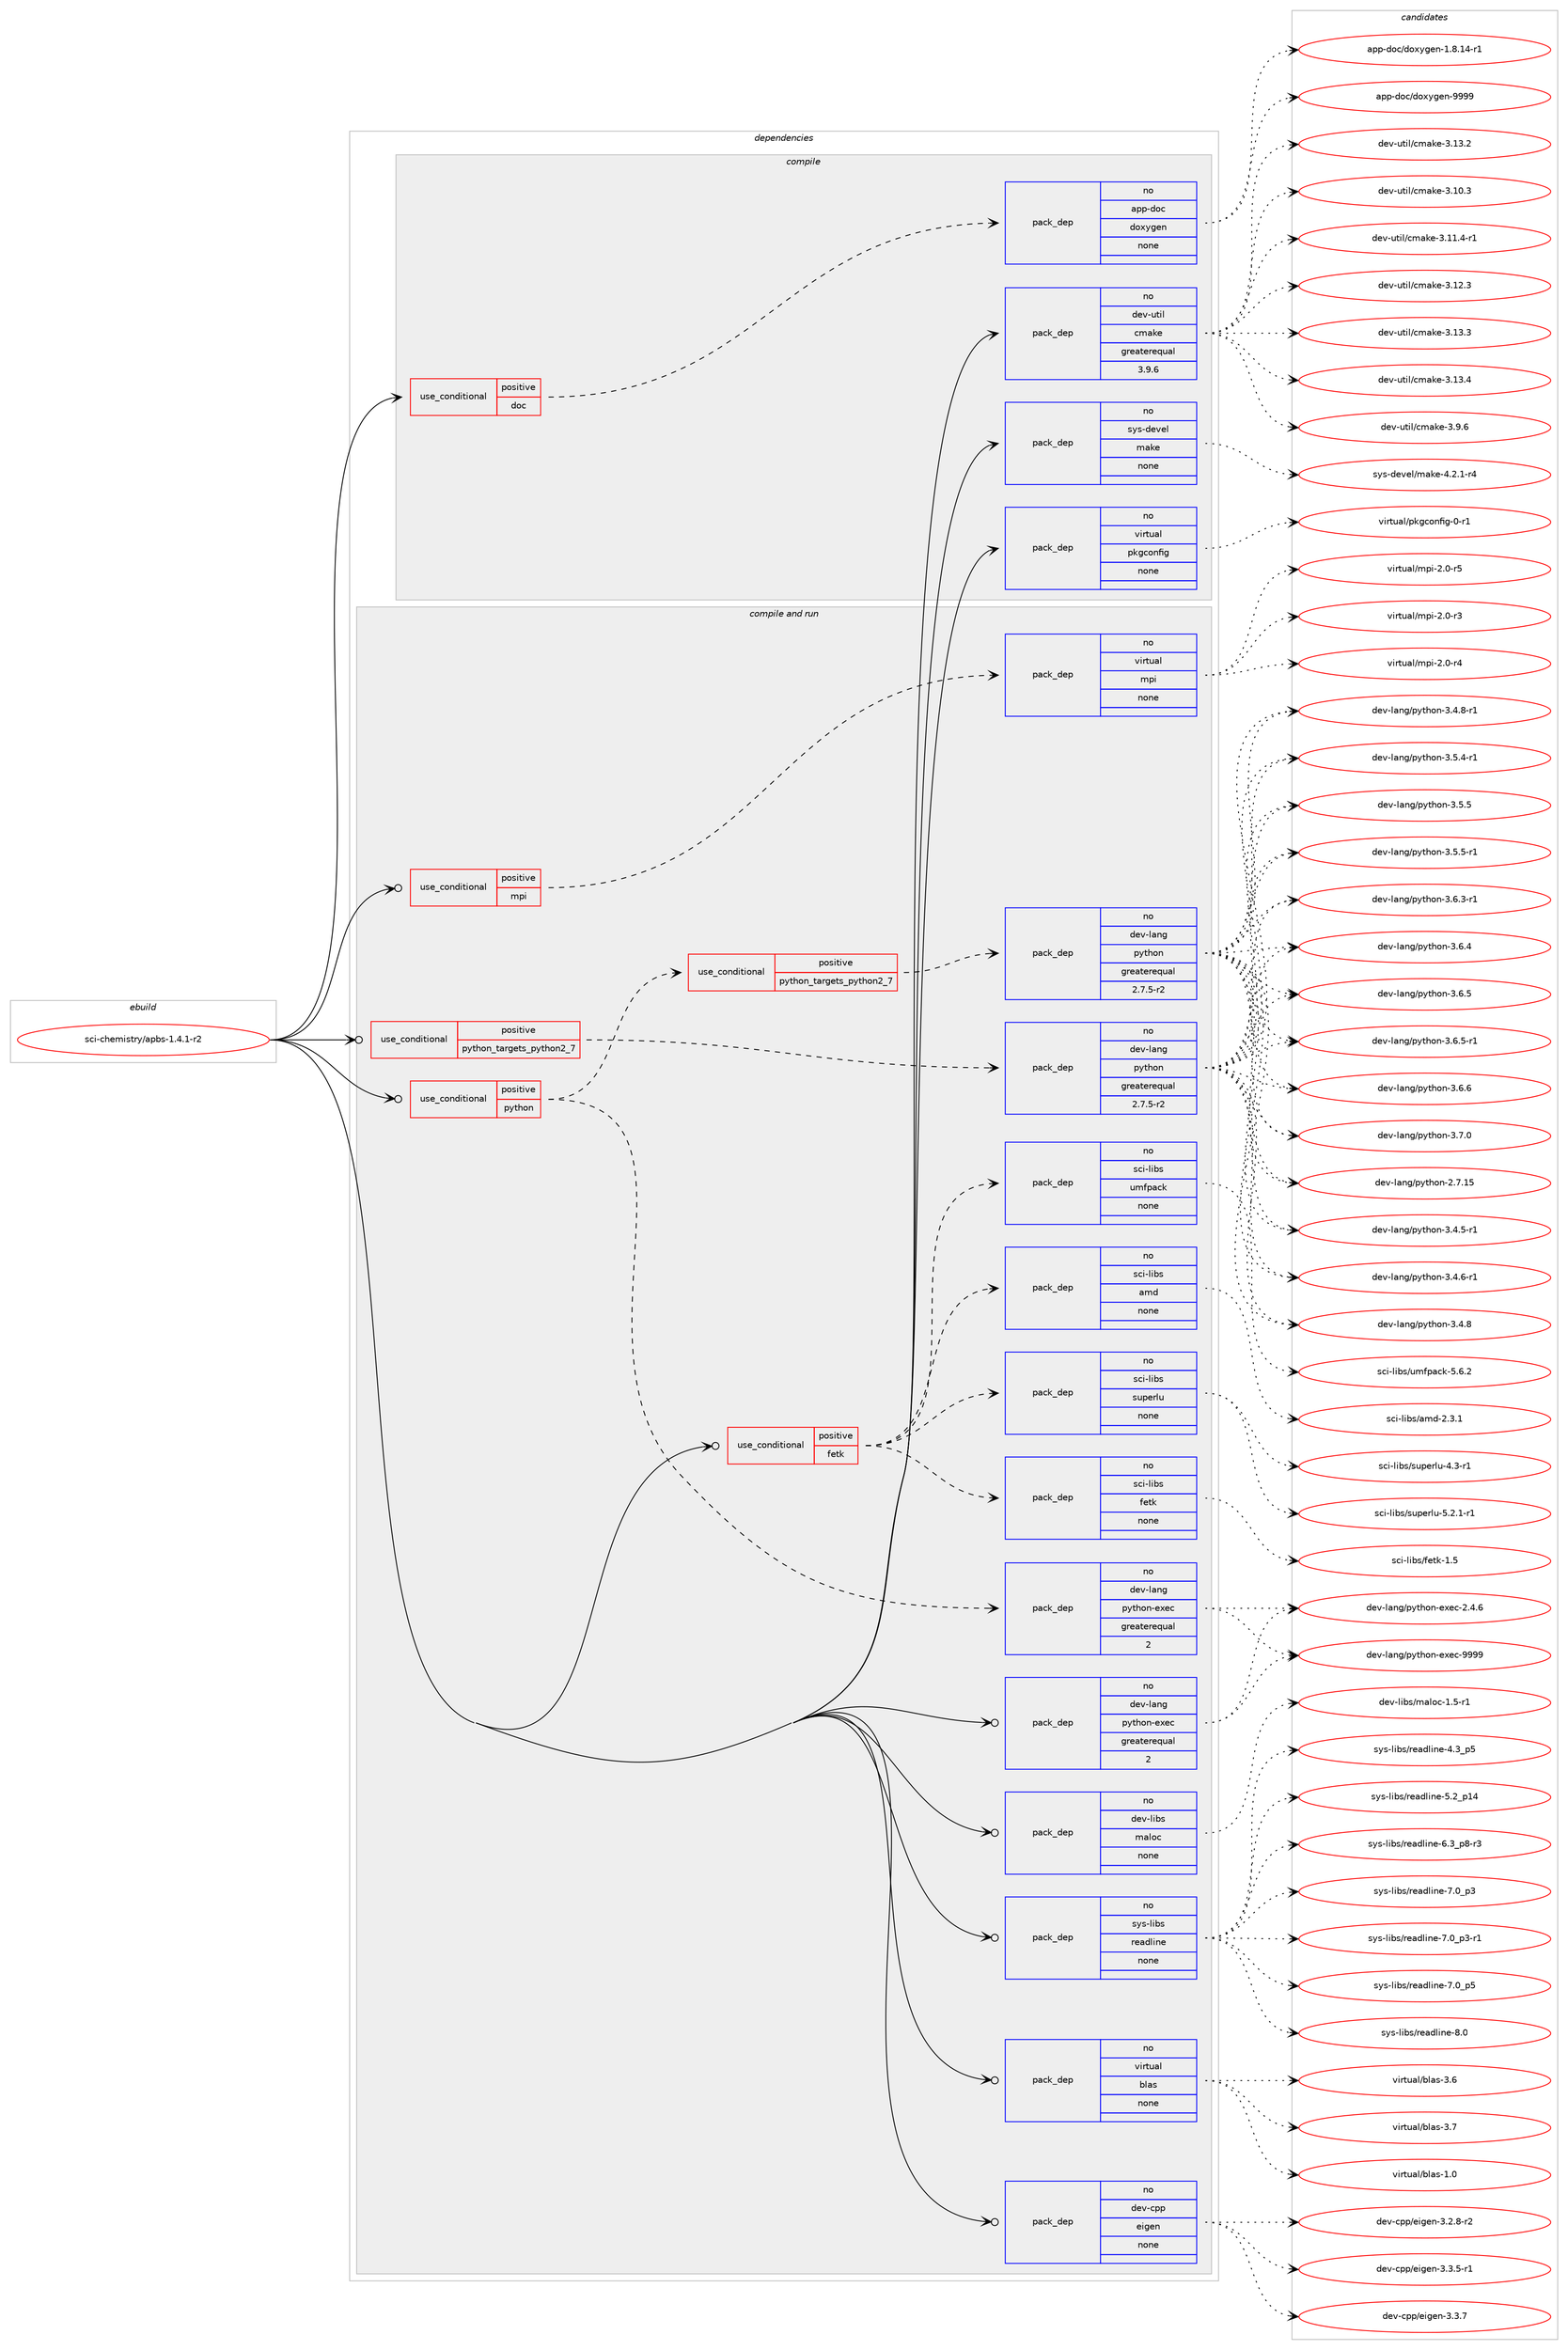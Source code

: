 digraph prolog {

# *************
# Graph options
# *************

newrank=true;
concentrate=true;
compound=true;
graph [rankdir=LR,fontname=Helvetica,fontsize=10,ranksep=1.5];#, ranksep=2.5, nodesep=0.2];
edge  [arrowhead=vee];
node  [fontname=Helvetica,fontsize=10];

# **********
# The ebuild
# **********

subgraph cluster_leftcol {
color=gray;
rank=same;
label=<<i>ebuild</i>>;
id [label="sci-chemistry/apbs-1.4.1-r2", color=red, width=4, href="../sci-chemistry/apbs-1.4.1-r2.svg"];
}

# ****************
# The dependencies
# ****************

subgraph cluster_midcol {
color=gray;
label=<<i>dependencies</i>>;
subgraph cluster_compile {
fillcolor="#eeeeee";
style=filled;
label=<<i>compile</i>>;
subgraph cond802 {
dependency4630 [label=<<TABLE BORDER="0" CELLBORDER="1" CELLSPACING="0" CELLPADDING="4"><TR><TD ROWSPAN="3" CELLPADDING="10">use_conditional</TD></TR><TR><TD>positive</TD></TR><TR><TD>doc</TD></TR></TABLE>>, shape=none, color=red];
subgraph pack3697 {
dependency4631 [label=<<TABLE BORDER="0" CELLBORDER="1" CELLSPACING="0" CELLPADDING="4" WIDTH="220"><TR><TD ROWSPAN="6" CELLPADDING="30">pack_dep</TD></TR><TR><TD WIDTH="110">no</TD></TR><TR><TD>app-doc</TD></TR><TR><TD>doxygen</TD></TR><TR><TD>none</TD></TR><TR><TD></TD></TR></TABLE>>, shape=none, color=blue];
}
dependency4630:e -> dependency4631:w [weight=20,style="dashed",arrowhead="vee"];
}
id:e -> dependency4630:w [weight=20,style="solid",arrowhead="vee"];
subgraph pack3698 {
dependency4632 [label=<<TABLE BORDER="0" CELLBORDER="1" CELLSPACING="0" CELLPADDING="4" WIDTH="220"><TR><TD ROWSPAN="6" CELLPADDING="30">pack_dep</TD></TR><TR><TD WIDTH="110">no</TD></TR><TR><TD>dev-util</TD></TR><TR><TD>cmake</TD></TR><TR><TD>greaterequal</TD></TR><TR><TD>3.9.6</TD></TR></TABLE>>, shape=none, color=blue];
}
id:e -> dependency4632:w [weight=20,style="solid",arrowhead="vee"];
subgraph pack3699 {
dependency4633 [label=<<TABLE BORDER="0" CELLBORDER="1" CELLSPACING="0" CELLPADDING="4" WIDTH="220"><TR><TD ROWSPAN="6" CELLPADDING="30">pack_dep</TD></TR><TR><TD WIDTH="110">no</TD></TR><TR><TD>sys-devel</TD></TR><TR><TD>make</TD></TR><TR><TD>none</TD></TR><TR><TD></TD></TR></TABLE>>, shape=none, color=blue];
}
id:e -> dependency4633:w [weight=20,style="solid",arrowhead="vee"];
subgraph pack3700 {
dependency4634 [label=<<TABLE BORDER="0" CELLBORDER="1" CELLSPACING="0" CELLPADDING="4" WIDTH="220"><TR><TD ROWSPAN="6" CELLPADDING="30">pack_dep</TD></TR><TR><TD WIDTH="110">no</TD></TR><TR><TD>virtual</TD></TR><TR><TD>pkgconfig</TD></TR><TR><TD>none</TD></TR><TR><TD></TD></TR></TABLE>>, shape=none, color=blue];
}
id:e -> dependency4634:w [weight=20,style="solid",arrowhead="vee"];
}
subgraph cluster_compileandrun {
fillcolor="#eeeeee";
style=filled;
label=<<i>compile and run</i>>;
subgraph cond803 {
dependency4635 [label=<<TABLE BORDER="0" CELLBORDER="1" CELLSPACING="0" CELLPADDING="4"><TR><TD ROWSPAN="3" CELLPADDING="10">use_conditional</TD></TR><TR><TD>positive</TD></TR><TR><TD>fetk</TD></TR></TABLE>>, shape=none, color=red];
subgraph pack3701 {
dependency4636 [label=<<TABLE BORDER="0" CELLBORDER="1" CELLSPACING="0" CELLPADDING="4" WIDTH="220"><TR><TD ROWSPAN="6" CELLPADDING="30">pack_dep</TD></TR><TR><TD WIDTH="110">no</TD></TR><TR><TD>sci-libs</TD></TR><TR><TD>amd</TD></TR><TR><TD>none</TD></TR><TR><TD></TD></TR></TABLE>>, shape=none, color=blue];
}
dependency4635:e -> dependency4636:w [weight=20,style="dashed",arrowhead="vee"];
subgraph pack3702 {
dependency4637 [label=<<TABLE BORDER="0" CELLBORDER="1" CELLSPACING="0" CELLPADDING="4" WIDTH="220"><TR><TD ROWSPAN="6" CELLPADDING="30">pack_dep</TD></TR><TR><TD WIDTH="110">no</TD></TR><TR><TD>sci-libs</TD></TR><TR><TD>fetk</TD></TR><TR><TD>none</TD></TR><TR><TD></TD></TR></TABLE>>, shape=none, color=blue];
}
dependency4635:e -> dependency4637:w [weight=20,style="dashed",arrowhead="vee"];
subgraph pack3703 {
dependency4638 [label=<<TABLE BORDER="0" CELLBORDER="1" CELLSPACING="0" CELLPADDING="4" WIDTH="220"><TR><TD ROWSPAN="6" CELLPADDING="30">pack_dep</TD></TR><TR><TD WIDTH="110">no</TD></TR><TR><TD>sci-libs</TD></TR><TR><TD>superlu</TD></TR><TR><TD>none</TD></TR><TR><TD></TD></TR></TABLE>>, shape=none, color=blue];
}
dependency4635:e -> dependency4638:w [weight=20,style="dashed",arrowhead="vee"];
subgraph pack3704 {
dependency4639 [label=<<TABLE BORDER="0" CELLBORDER="1" CELLSPACING="0" CELLPADDING="4" WIDTH="220"><TR><TD ROWSPAN="6" CELLPADDING="30">pack_dep</TD></TR><TR><TD WIDTH="110">no</TD></TR><TR><TD>sci-libs</TD></TR><TR><TD>umfpack</TD></TR><TR><TD>none</TD></TR><TR><TD></TD></TR></TABLE>>, shape=none, color=blue];
}
dependency4635:e -> dependency4639:w [weight=20,style="dashed",arrowhead="vee"];
}
id:e -> dependency4635:w [weight=20,style="solid",arrowhead="odotvee"];
subgraph cond804 {
dependency4640 [label=<<TABLE BORDER="0" CELLBORDER="1" CELLSPACING="0" CELLPADDING="4"><TR><TD ROWSPAN="3" CELLPADDING="10">use_conditional</TD></TR><TR><TD>positive</TD></TR><TR><TD>mpi</TD></TR></TABLE>>, shape=none, color=red];
subgraph pack3705 {
dependency4641 [label=<<TABLE BORDER="0" CELLBORDER="1" CELLSPACING="0" CELLPADDING="4" WIDTH="220"><TR><TD ROWSPAN="6" CELLPADDING="30">pack_dep</TD></TR><TR><TD WIDTH="110">no</TD></TR><TR><TD>virtual</TD></TR><TR><TD>mpi</TD></TR><TR><TD>none</TD></TR><TR><TD></TD></TR></TABLE>>, shape=none, color=blue];
}
dependency4640:e -> dependency4641:w [weight=20,style="dashed",arrowhead="vee"];
}
id:e -> dependency4640:w [weight=20,style="solid",arrowhead="odotvee"];
subgraph cond805 {
dependency4642 [label=<<TABLE BORDER="0" CELLBORDER="1" CELLSPACING="0" CELLPADDING="4"><TR><TD ROWSPAN="3" CELLPADDING="10">use_conditional</TD></TR><TR><TD>positive</TD></TR><TR><TD>python</TD></TR></TABLE>>, shape=none, color=red];
subgraph cond806 {
dependency4643 [label=<<TABLE BORDER="0" CELLBORDER="1" CELLSPACING="0" CELLPADDING="4"><TR><TD ROWSPAN="3" CELLPADDING="10">use_conditional</TD></TR><TR><TD>positive</TD></TR><TR><TD>python_targets_python2_7</TD></TR></TABLE>>, shape=none, color=red];
subgraph pack3706 {
dependency4644 [label=<<TABLE BORDER="0" CELLBORDER="1" CELLSPACING="0" CELLPADDING="4" WIDTH="220"><TR><TD ROWSPAN="6" CELLPADDING="30">pack_dep</TD></TR><TR><TD WIDTH="110">no</TD></TR><TR><TD>dev-lang</TD></TR><TR><TD>python</TD></TR><TR><TD>greaterequal</TD></TR><TR><TD>2.7.5-r2</TD></TR></TABLE>>, shape=none, color=blue];
}
dependency4643:e -> dependency4644:w [weight=20,style="dashed",arrowhead="vee"];
}
dependency4642:e -> dependency4643:w [weight=20,style="dashed",arrowhead="vee"];
subgraph pack3707 {
dependency4645 [label=<<TABLE BORDER="0" CELLBORDER="1" CELLSPACING="0" CELLPADDING="4" WIDTH="220"><TR><TD ROWSPAN="6" CELLPADDING="30">pack_dep</TD></TR><TR><TD WIDTH="110">no</TD></TR><TR><TD>dev-lang</TD></TR><TR><TD>python-exec</TD></TR><TR><TD>greaterequal</TD></TR><TR><TD>2</TD></TR></TABLE>>, shape=none, color=blue];
}
dependency4642:e -> dependency4645:w [weight=20,style="dashed",arrowhead="vee"];
}
id:e -> dependency4642:w [weight=20,style="solid",arrowhead="odotvee"];
subgraph cond807 {
dependency4646 [label=<<TABLE BORDER="0" CELLBORDER="1" CELLSPACING="0" CELLPADDING="4"><TR><TD ROWSPAN="3" CELLPADDING="10">use_conditional</TD></TR><TR><TD>positive</TD></TR><TR><TD>python_targets_python2_7</TD></TR></TABLE>>, shape=none, color=red];
subgraph pack3708 {
dependency4647 [label=<<TABLE BORDER="0" CELLBORDER="1" CELLSPACING="0" CELLPADDING="4" WIDTH="220"><TR><TD ROWSPAN="6" CELLPADDING="30">pack_dep</TD></TR><TR><TD WIDTH="110">no</TD></TR><TR><TD>dev-lang</TD></TR><TR><TD>python</TD></TR><TR><TD>greaterequal</TD></TR><TR><TD>2.7.5-r2</TD></TR></TABLE>>, shape=none, color=blue];
}
dependency4646:e -> dependency4647:w [weight=20,style="dashed",arrowhead="vee"];
}
id:e -> dependency4646:w [weight=20,style="solid",arrowhead="odotvee"];
subgraph pack3709 {
dependency4648 [label=<<TABLE BORDER="0" CELLBORDER="1" CELLSPACING="0" CELLPADDING="4" WIDTH="220"><TR><TD ROWSPAN="6" CELLPADDING="30">pack_dep</TD></TR><TR><TD WIDTH="110">no</TD></TR><TR><TD>dev-cpp</TD></TR><TR><TD>eigen</TD></TR><TR><TD>none</TD></TR><TR><TD></TD></TR></TABLE>>, shape=none, color=blue];
}
id:e -> dependency4648:w [weight=20,style="solid",arrowhead="odotvee"];
subgraph pack3710 {
dependency4649 [label=<<TABLE BORDER="0" CELLBORDER="1" CELLSPACING="0" CELLPADDING="4" WIDTH="220"><TR><TD ROWSPAN="6" CELLPADDING="30">pack_dep</TD></TR><TR><TD WIDTH="110">no</TD></TR><TR><TD>dev-lang</TD></TR><TR><TD>python-exec</TD></TR><TR><TD>greaterequal</TD></TR><TR><TD>2</TD></TR></TABLE>>, shape=none, color=blue];
}
id:e -> dependency4649:w [weight=20,style="solid",arrowhead="odotvee"];
subgraph pack3711 {
dependency4650 [label=<<TABLE BORDER="0" CELLBORDER="1" CELLSPACING="0" CELLPADDING="4" WIDTH="220"><TR><TD ROWSPAN="6" CELLPADDING="30">pack_dep</TD></TR><TR><TD WIDTH="110">no</TD></TR><TR><TD>dev-libs</TD></TR><TR><TD>maloc</TD></TR><TR><TD>none</TD></TR><TR><TD></TD></TR></TABLE>>, shape=none, color=blue];
}
id:e -> dependency4650:w [weight=20,style="solid",arrowhead="odotvee"];
subgraph pack3712 {
dependency4651 [label=<<TABLE BORDER="0" CELLBORDER="1" CELLSPACING="0" CELLPADDING="4" WIDTH="220"><TR><TD ROWSPAN="6" CELLPADDING="30">pack_dep</TD></TR><TR><TD WIDTH="110">no</TD></TR><TR><TD>sys-libs</TD></TR><TR><TD>readline</TD></TR><TR><TD>none</TD></TR><TR><TD></TD></TR></TABLE>>, shape=none, color=blue];
}
id:e -> dependency4651:w [weight=20,style="solid",arrowhead="odotvee"];
subgraph pack3713 {
dependency4652 [label=<<TABLE BORDER="0" CELLBORDER="1" CELLSPACING="0" CELLPADDING="4" WIDTH="220"><TR><TD ROWSPAN="6" CELLPADDING="30">pack_dep</TD></TR><TR><TD WIDTH="110">no</TD></TR><TR><TD>virtual</TD></TR><TR><TD>blas</TD></TR><TR><TD>none</TD></TR><TR><TD></TD></TR></TABLE>>, shape=none, color=blue];
}
id:e -> dependency4652:w [weight=20,style="solid",arrowhead="odotvee"];
}
subgraph cluster_run {
fillcolor="#eeeeee";
style=filled;
label=<<i>run</i>>;
}
}

# **************
# The candidates
# **************

subgraph cluster_choices {
rank=same;
color=gray;
label=<<i>candidates</i>>;

subgraph choice3697 {
color=black;
nodesep=1;
choice97112112451001119947100111120121103101110454946564649524511449 [label="app-doc/doxygen-1.8.14-r1", color=red, width=4,href="../app-doc/doxygen-1.8.14-r1.svg"];
choice971121124510011199471001111201211031011104557575757 [label="app-doc/doxygen-9999", color=red, width=4,href="../app-doc/doxygen-9999.svg"];
dependency4631:e -> choice97112112451001119947100111120121103101110454946564649524511449:w [style=dotted,weight="100"];
dependency4631:e -> choice971121124510011199471001111201211031011104557575757:w [style=dotted,weight="100"];
}
subgraph choice3698 {
color=black;
nodesep=1;
choice1001011184511711610510847991099710710145514649514650 [label="dev-util/cmake-3.13.2", color=red, width=4,href="../dev-util/cmake-3.13.2.svg"];
choice1001011184511711610510847991099710710145514649484651 [label="dev-util/cmake-3.10.3", color=red, width=4,href="../dev-util/cmake-3.10.3.svg"];
choice10010111845117116105108479910997107101455146494946524511449 [label="dev-util/cmake-3.11.4-r1", color=red, width=4,href="../dev-util/cmake-3.11.4-r1.svg"];
choice1001011184511711610510847991099710710145514649504651 [label="dev-util/cmake-3.12.3", color=red, width=4,href="../dev-util/cmake-3.12.3.svg"];
choice1001011184511711610510847991099710710145514649514651 [label="dev-util/cmake-3.13.3", color=red, width=4,href="../dev-util/cmake-3.13.3.svg"];
choice1001011184511711610510847991099710710145514649514652 [label="dev-util/cmake-3.13.4", color=red, width=4,href="../dev-util/cmake-3.13.4.svg"];
choice10010111845117116105108479910997107101455146574654 [label="dev-util/cmake-3.9.6", color=red, width=4,href="../dev-util/cmake-3.9.6.svg"];
dependency4632:e -> choice1001011184511711610510847991099710710145514649514650:w [style=dotted,weight="100"];
dependency4632:e -> choice1001011184511711610510847991099710710145514649484651:w [style=dotted,weight="100"];
dependency4632:e -> choice10010111845117116105108479910997107101455146494946524511449:w [style=dotted,weight="100"];
dependency4632:e -> choice1001011184511711610510847991099710710145514649504651:w [style=dotted,weight="100"];
dependency4632:e -> choice1001011184511711610510847991099710710145514649514651:w [style=dotted,weight="100"];
dependency4632:e -> choice1001011184511711610510847991099710710145514649514652:w [style=dotted,weight="100"];
dependency4632:e -> choice10010111845117116105108479910997107101455146574654:w [style=dotted,weight="100"];
}
subgraph choice3699 {
color=black;
nodesep=1;
choice1151211154510010111810110847109971071014552465046494511452 [label="sys-devel/make-4.2.1-r4", color=red, width=4,href="../sys-devel/make-4.2.1-r4.svg"];
dependency4633:e -> choice1151211154510010111810110847109971071014552465046494511452:w [style=dotted,weight="100"];
}
subgraph choice3700 {
color=black;
nodesep=1;
choice11810511411611797108471121071039911111010210510345484511449 [label="virtual/pkgconfig-0-r1", color=red, width=4,href="../virtual/pkgconfig-0-r1.svg"];
dependency4634:e -> choice11810511411611797108471121071039911111010210510345484511449:w [style=dotted,weight="100"];
}
subgraph choice3701 {
color=black;
nodesep=1;
choice1159910545108105981154797109100455046514649 [label="sci-libs/amd-2.3.1", color=red, width=4,href="../sci-libs/amd-2.3.1.svg"];
dependency4636:e -> choice1159910545108105981154797109100455046514649:w [style=dotted,weight="100"];
}
subgraph choice3702 {
color=black;
nodesep=1;
choice1159910545108105981154710210111610745494653 [label="sci-libs/fetk-1.5", color=red, width=4,href="../sci-libs/fetk-1.5.svg"];
dependency4637:e -> choice1159910545108105981154710210111610745494653:w [style=dotted,weight="100"];
}
subgraph choice3703 {
color=black;
nodesep=1;
choice11599105451081059811547115117112101114108117455246514511449 [label="sci-libs/superlu-4.3-r1", color=red, width=4,href="../sci-libs/superlu-4.3-r1.svg"];
choice115991054510810598115471151171121011141081174553465046494511449 [label="sci-libs/superlu-5.2.1-r1", color=red, width=4,href="../sci-libs/superlu-5.2.1-r1.svg"];
dependency4638:e -> choice11599105451081059811547115117112101114108117455246514511449:w [style=dotted,weight="100"];
dependency4638:e -> choice115991054510810598115471151171121011141081174553465046494511449:w [style=dotted,weight="100"];
}
subgraph choice3704 {
color=black;
nodesep=1;
choice115991054510810598115471171091021129799107455346544650 [label="sci-libs/umfpack-5.6.2", color=red, width=4,href="../sci-libs/umfpack-5.6.2.svg"];
dependency4639:e -> choice115991054510810598115471171091021129799107455346544650:w [style=dotted,weight="100"];
}
subgraph choice3705 {
color=black;
nodesep=1;
choice1181051141161179710847109112105455046484511451 [label="virtual/mpi-2.0-r3", color=red, width=4,href="../virtual/mpi-2.0-r3.svg"];
choice1181051141161179710847109112105455046484511452 [label="virtual/mpi-2.0-r4", color=red, width=4,href="../virtual/mpi-2.0-r4.svg"];
choice1181051141161179710847109112105455046484511453 [label="virtual/mpi-2.0-r5", color=red, width=4,href="../virtual/mpi-2.0-r5.svg"];
dependency4641:e -> choice1181051141161179710847109112105455046484511451:w [style=dotted,weight="100"];
dependency4641:e -> choice1181051141161179710847109112105455046484511452:w [style=dotted,weight="100"];
dependency4641:e -> choice1181051141161179710847109112105455046484511453:w [style=dotted,weight="100"];
}
subgraph choice3706 {
color=black;
nodesep=1;
choice10010111845108971101034711212111610411111045504655464953 [label="dev-lang/python-2.7.15", color=red, width=4,href="../dev-lang/python-2.7.15.svg"];
choice1001011184510897110103471121211161041111104551465246534511449 [label="dev-lang/python-3.4.5-r1", color=red, width=4,href="../dev-lang/python-3.4.5-r1.svg"];
choice1001011184510897110103471121211161041111104551465246544511449 [label="dev-lang/python-3.4.6-r1", color=red, width=4,href="../dev-lang/python-3.4.6-r1.svg"];
choice100101118451089711010347112121116104111110455146524656 [label="dev-lang/python-3.4.8", color=red, width=4,href="../dev-lang/python-3.4.8.svg"];
choice1001011184510897110103471121211161041111104551465246564511449 [label="dev-lang/python-3.4.8-r1", color=red, width=4,href="../dev-lang/python-3.4.8-r1.svg"];
choice1001011184510897110103471121211161041111104551465346524511449 [label="dev-lang/python-3.5.4-r1", color=red, width=4,href="../dev-lang/python-3.5.4-r1.svg"];
choice100101118451089711010347112121116104111110455146534653 [label="dev-lang/python-3.5.5", color=red, width=4,href="../dev-lang/python-3.5.5.svg"];
choice1001011184510897110103471121211161041111104551465346534511449 [label="dev-lang/python-3.5.5-r1", color=red, width=4,href="../dev-lang/python-3.5.5-r1.svg"];
choice1001011184510897110103471121211161041111104551465446514511449 [label="dev-lang/python-3.6.3-r1", color=red, width=4,href="../dev-lang/python-3.6.3-r1.svg"];
choice100101118451089711010347112121116104111110455146544652 [label="dev-lang/python-3.6.4", color=red, width=4,href="../dev-lang/python-3.6.4.svg"];
choice100101118451089711010347112121116104111110455146544653 [label="dev-lang/python-3.6.5", color=red, width=4,href="../dev-lang/python-3.6.5.svg"];
choice1001011184510897110103471121211161041111104551465446534511449 [label="dev-lang/python-3.6.5-r1", color=red, width=4,href="../dev-lang/python-3.6.5-r1.svg"];
choice100101118451089711010347112121116104111110455146544654 [label="dev-lang/python-3.6.6", color=red, width=4,href="../dev-lang/python-3.6.6.svg"];
choice100101118451089711010347112121116104111110455146554648 [label="dev-lang/python-3.7.0", color=red, width=4,href="../dev-lang/python-3.7.0.svg"];
dependency4644:e -> choice10010111845108971101034711212111610411111045504655464953:w [style=dotted,weight="100"];
dependency4644:e -> choice1001011184510897110103471121211161041111104551465246534511449:w [style=dotted,weight="100"];
dependency4644:e -> choice1001011184510897110103471121211161041111104551465246544511449:w [style=dotted,weight="100"];
dependency4644:e -> choice100101118451089711010347112121116104111110455146524656:w [style=dotted,weight="100"];
dependency4644:e -> choice1001011184510897110103471121211161041111104551465246564511449:w [style=dotted,weight="100"];
dependency4644:e -> choice1001011184510897110103471121211161041111104551465346524511449:w [style=dotted,weight="100"];
dependency4644:e -> choice100101118451089711010347112121116104111110455146534653:w [style=dotted,weight="100"];
dependency4644:e -> choice1001011184510897110103471121211161041111104551465346534511449:w [style=dotted,weight="100"];
dependency4644:e -> choice1001011184510897110103471121211161041111104551465446514511449:w [style=dotted,weight="100"];
dependency4644:e -> choice100101118451089711010347112121116104111110455146544652:w [style=dotted,weight="100"];
dependency4644:e -> choice100101118451089711010347112121116104111110455146544653:w [style=dotted,weight="100"];
dependency4644:e -> choice1001011184510897110103471121211161041111104551465446534511449:w [style=dotted,weight="100"];
dependency4644:e -> choice100101118451089711010347112121116104111110455146544654:w [style=dotted,weight="100"];
dependency4644:e -> choice100101118451089711010347112121116104111110455146554648:w [style=dotted,weight="100"];
}
subgraph choice3707 {
color=black;
nodesep=1;
choice1001011184510897110103471121211161041111104510112010199455046524654 [label="dev-lang/python-exec-2.4.6", color=red, width=4,href="../dev-lang/python-exec-2.4.6.svg"];
choice10010111845108971101034711212111610411111045101120101994557575757 [label="dev-lang/python-exec-9999", color=red, width=4,href="../dev-lang/python-exec-9999.svg"];
dependency4645:e -> choice1001011184510897110103471121211161041111104510112010199455046524654:w [style=dotted,weight="100"];
dependency4645:e -> choice10010111845108971101034711212111610411111045101120101994557575757:w [style=dotted,weight="100"];
}
subgraph choice3708 {
color=black;
nodesep=1;
choice10010111845108971101034711212111610411111045504655464953 [label="dev-lang/python-2.7.15", color=red, width=4,href="../dev-lang/python-2.7.15.svg"];
choice1001011184510897110103471121211161041111104551465246534511449 [label="dev-lang/python-3.4.5-r1", color=red, width=4,href="../dev-lang/python-3.4.5-r1.svg"];
choice1001011184510897110103471121211161041111104551465246544511449 [label="dev-lang/python-3.4.6-r1", color=red, width=4,href="../dev-lang/python-3.4.6-r1.svg"];
choice100101118451089711010347112121116104111110455146524656 [label="dev-lang/python-3.4.8", color=red, width=4,href="../dev-lang/python-3.4.8.svg"];
choice1001011184510897110103471121211161041111104551465246564511449 [label="dev-lang/python-3.4.8-r1", color=red, width=4,href="../dev-lang/python-3.4.8-r1.svg"];
choice1001011184510897110103471121211161041111104551465346524511449 [label="dev-lang/python-3.5.4-r1", color=red, width=4,href="../dev-lang/python-3.5.4-r1.svg"];
choice100101118451089711010347112121116104111110455146534653 [label="dev-lang/python-3.5.5", color=red, width=4,href="../dev-lang/python-3.5.5.svg"];
choice1001011184510897110103471121211161041111104551465346534511449 [label="dev-lang/python-3.5.5-r1", color=red, width=4,href="../dev-lang/python-3.5.5-r1.svg"];
choice1001011184510897110103471121211161041111104551465446514511449 [label="dev-lang/python-3.6.3-r1", color=red, width=4,href="../dev-lang/python-3.6.3-r1.svg"];
choice100101118451089711010347112121116104111110455146544652 [label="dev-lang/python-3.6.4", color=red, width=4,href="../dev-lang/python-3.6.4.svg"];
choice100101118451089711010347112121116104111110455146544653 [label="dev-lang/python-3.6.5", color=red, width=4,href="../dev-lang/python-3.6.5.svg"];
choice1001011184510897110103471121211161041111104551465446534511449 [label="dev-lang/python-3.6.5-r1", color=red, width=4,href="../dev-lang/python-3.6.5-r1.svg"];
choice100101118451089711010347112121116104111110455146544654 [label="dev-lang/python-3.6.6", color=red, width=4,href="../dev-lang/python-3.6.6.svg"];
choice100101118451089711010347112121116104111110455146554648 [label="dev-lang/python-3.7.0", color=red, width=4,href="../dev-lang/python-3.7.0.svg"];
dependency4647:e -> choice10010111845108971101034711212111610411111045504655464953:w [style=dotted,weight="100"];
dependency4647:e -> choice1001011184510897110103471121211161041111104551465246534511449:w [style=dotted,weight="100"];
dependency4647:e -> choice1001011184510897110103471121211161041111104551465246544511449:w [style=dotted,weight="100"];
dependency4647:e -> choice100101118451089711010347112121116104111110455146524656:w [style=dotted,weight="100"];
dependency4647:e -> choice1001011184510897110103471121211161041111104551465246564511449:w [style=dotted,weight="100"];
dependency4647:e -> choice1001011184510897110103471121211161041111104551465346524511449:w [style=dotted,weight="100"];
dependency4647:e -> choice100101118451089711010347112121116104111110455146534653:w [style=dotted,weight="100"];
dependency4647:e -> choice1001011184510897110103471121211161041111104551465346534511449:w [style=dotted,weight="100"];
dependency4647:e -> choice1001011184510897110103471121211161041111104551465446514511449:w [style=dotted,weight="100"];
dependency4647:e -> choice100101118451089711010347112121116104111110455146544652:w [style=dotted,weight="100"];
dependency4647:e -> choice100101118451089711010347112121116104111110455146544653:w [style=dotted,weight="100"];
dependency4647:e -> choice1001011184510897110103471121211161041111104551465446534511449:w [style=dotted,weight="100"];
dependency4647:e -> choice100101118451089711010347112121116104111110455146544654:w [style=dotted,weight="100"];
dependency4647:e -> choice100101118451089711010347112121116104111110455146554648:w [style=dotted,weight="100"];
}
subgraph choice3709 {
color=black;
nodesep=1;
choice1001011184599112112471011051031011104551465046564511450 [label="dev-cpp/eigen-3.2.8-r2", color=red, width=4,href="../dev-cpp/eigen-3.2.8-r2.svg"];
choice1001011184599112112471011051031011104551465146534511449 [label="dev-cpp/eigen-3.3.5-r1", color=red, width=4,href="../dev-cpp/eigen-3.3.5-r1.svg"];
choice100101118459911211247101105103101110455146514655 [label="dev-cpp/eigen-3.3.7", color=red, width=4,href="../dev-cpp/eigen-3.3.7.svg"];
dependency4648:e -> choice1001011184599112112471011051031011104551465046564511450:w [style=dotted,weight="100"];
dependency4648:e -> choice1001011184599112112471011051031011104551465146534511449:w [style=dotted,weight="100"];
dependency4648:e -> choice100101118459911211247101105103101110455146514655:w [style=dotted,weight="100"];
}
subgraph choice3710 {
color=black;
nodesep=1;
choice1001011184510897110103471121211161041111104510112010199455046524654 [label="dev-lang/python-exec-2.4.6", color=red, width=4,href="../dev-lang/python-exec-2.4.6.svg"];
choice10010111845108971101034711212111610411111045101120101994557575757 [label="dev-lang/python-exec-9999", color=red, width=4,href="../dev-lang/python-exec-9999.svg"];
dependency4649:e -> choice1001011184510897110103471121211161041111104510112010199455046524654:w [style=dotted,weight="100"];
dependency4649:e -> choice10010111845108971101034711212111610411111045101120101994557575757:w [style=dotted,weight="100"];
}
subgraph choice3711 {
color=black;
nodesep=1;
choice1001011184510810598115471099710811199454946534511449 [label="dev-libs/maloc-1.5-r1", color=red, width=4,href="../dev-libs/maloc-1.5-r1.svg"];
dependency4650:e -> choice1001011184510810598115471099710811199454946534511449:w [style=dotted,weight="100"];
}
subgraph choice3712 {
color=black;
nodesep=1;
choice11512111545108105981154711410197100108105110101455246519511253 [label="sys-libs/readline-4.3_p5", color=red, width=4,href="../sys-libs/readline-4.3_p5.svg"];
choice1151211154510810598115471141019710010810511010145534650951124952 [label="sys-libs/readline-5.2_p14", color=red, width=4,href="../sys-libs/readline-5.2_p14.svg"];
choice115121115451081059811547114101971001081051101014554465195112564511451 [label="sys-libs/readline-6.3_p8-r3", color=red, width=4,href="../sys-libs/readline-6.3_p8-r3.svg"];
choice11512111545108105981154711410197100108105110101455546489511251 [label="sys-libs/readline-7.0_p3", color=red, width=4,href="../sys-libs/readline-7.0_p3.svg"];
choice115121115451081059811547114101971001081051101014555464895112514511449 [label="sys-libs/readline-7.0_p3-r1", color=red, width=4,href="../sys-libs/readline-7.0_p3-r1.svg"];
choice11512111545108105981154711410197100108105110101455546489511253 [label="sys-libs/readline-7.0_p5", color=red, width=4,href="../sys-libs/readline-7.0_p5.svg"];
choice1151211154510810598115471141019710010810511010145564648 [label="sys-libs/readline-8.0", color=red, width=4,href="../sys-libs/readline-8.0.svg"];
dependency4651:e -> choice11512111545108105981154711410197100108105110101455246519511253:w [style=dotted,weight="100"];
dependency4651:e -> choice1151211154510810598115471141019710010810511010145534650951124952:w [style=dotted,weight="100"];
dependency4651:e -> choice115121115451081059811547114101971001081051101014554465195112564511451:w [style=dotted,weight="100"];
dependency4651:e -> choice11512111545108105981154711410197100108105110101455546489511251:w [style=dotted,weight="100"];
dependency4651:e -> choice115121115451081059811547114101971001081051101014555464895112514511449:w [style=dotted,weight="100"];
dependency4651:e -> choice11512111545108105981154711410197100108105110101455546489511253:w [style=dotted,weight="100"];
dependency4651:e -> choice1151211154510810598115471141019710010810511010145564648:w [style=dotted,weight="100"];
}
subgraph choice3713 {
color=black;
nodesep=1;
choice1181051141161179710847981089711545494648 [label="virtual/blas-1.0", color=red, width=4,href="../virtual/blas-1.0.svg"];
choice1181051141161179710847981089711545514654 [label="virtual/blas-3.6", color=red, width=4,href="../virtual/blas-3.6.svg"];
choice1181051141161179710847981089711545514655 [label="virtual/blas-3.7", color=red, width=4,href="../virtual/blas-3.7.svg"];
dependency4652:e -> choice1181051141161179710847981089711545494648:w [style=dotted,weight="100"];
dependency4652:e -> choice1181051141161179710847981089711545514654:w [style=dotted,weight="100"];
dependency4652:e -> choice1181051141161179710847981089711545514655:w [style=dotted,weight="100"];
}
}

}

